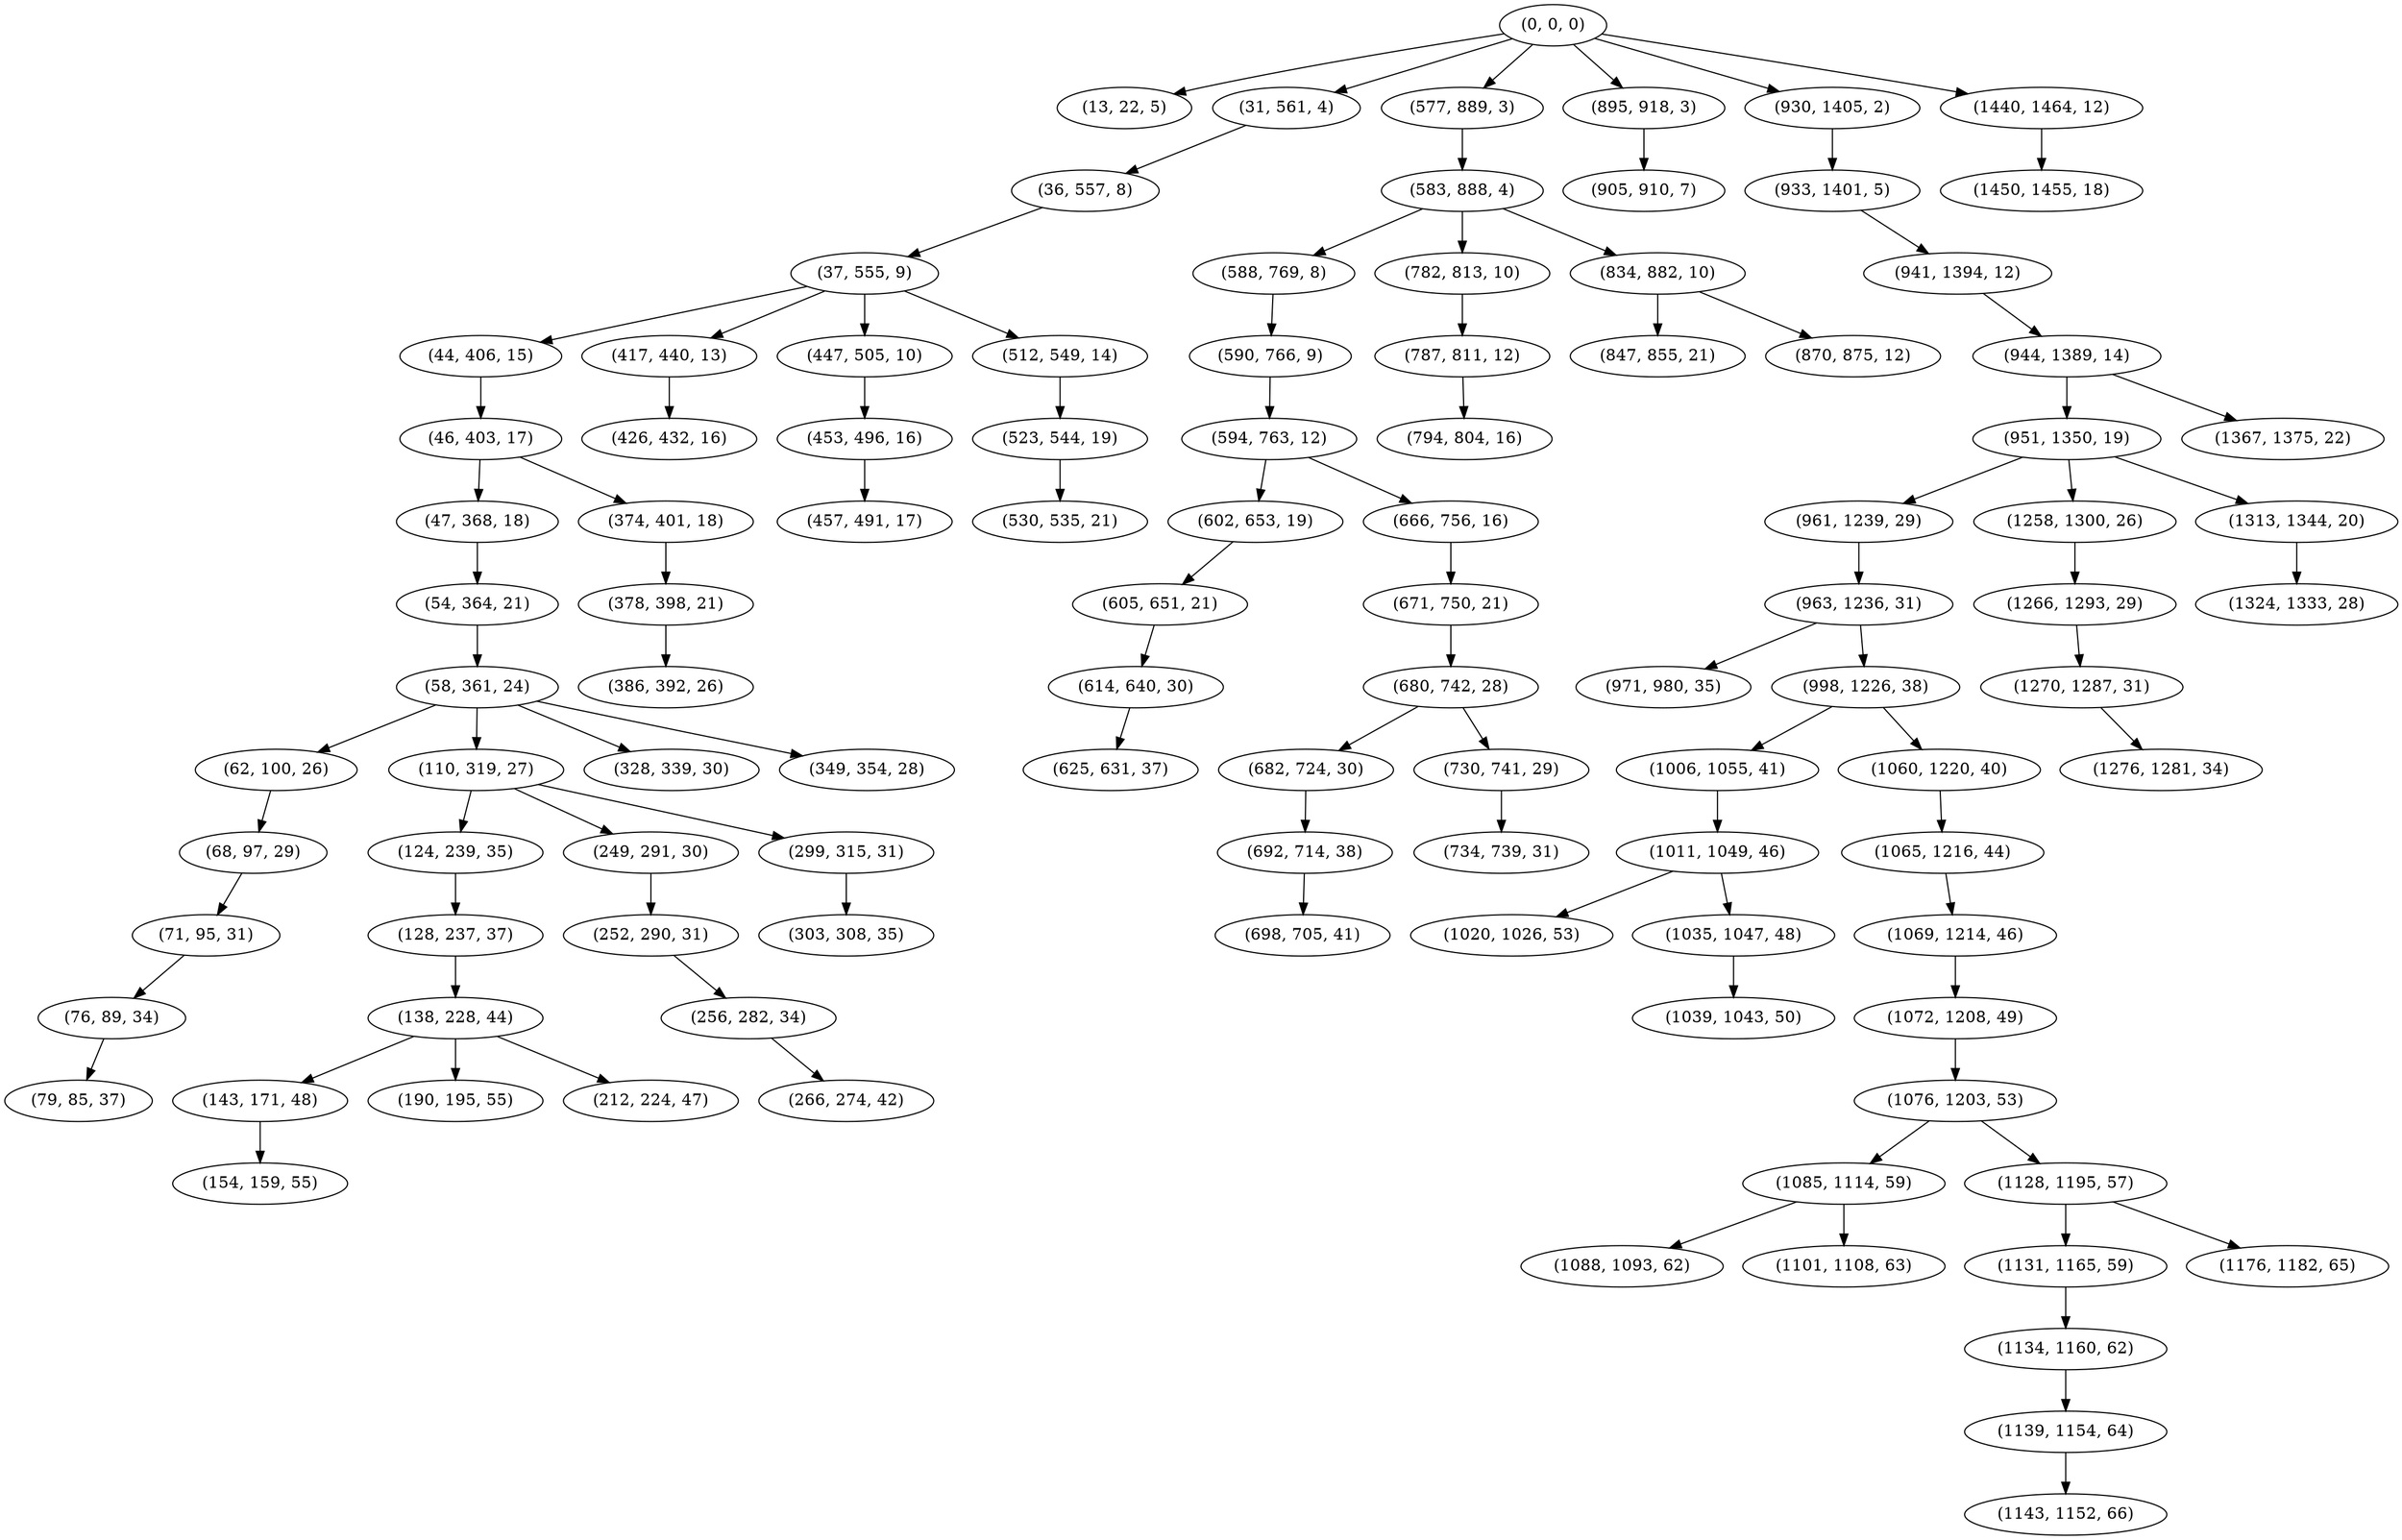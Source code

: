 digraph tree {
    "(0, 0, 0)";
    "(13, 22, 5)";
    "(31, 561, 4)";
    "(36, 557, 8)";
    "(37, 555, 9)";
    "(44, 406, 15)";
    "(46, 403, 17)";
    "(47, 368, 18)";
    "(54, 364, 21)";
    "(58, 361, 24)";
    "(62, 100, 26)";
    "(68, 97, 29)";
    "(71, 95, 31)";
    "(76, 89, 34)";
    "(79, 85, 37)";
    "(110, 319, 27)";
    "(124, 239, 35)";
    "(128, 237, 37)";
    "(138, 228, 44)";
    "(143, 171, 48)";
    "(154, 159, 55)";
    "(190, 195, 55)";
    "(212, 224, 47)";
    "(249, 291, 30)";
    "(252, 290, 31)";
    "(256, 282, 34)";
    "(266, 274, 42)";
    "(299, 315, 31)";
    "(303, 308, 35)";
    "(328, 339, 30)";
    "(349, 354, 28)";
    "(374, 401, 18)";
    "(378, 398, 21)";
    "(386, 392, 26)";
    "(417, 440, 13)";
    "(426, 432, 16)";
    "(447, 505, 10)";
    "(453, 496, 16)";
    "(457, 491, 17)";
    "(512, 549, 14)";
    "(523, 544, 19)";
    "(530, 535, 21)";
    "(577, 889, 3)";
    "(583, 888, 4)";
    "(588, 769, 8)";
    "(590, 766, 9)";
    "(594, 763, 12)";
    "(602, 653, 19)";
    "(605, 651, 21)";
    "(614, 640, 30)";
    "(625, 631, 37)";
    "(666, 756, 16)";
    "(671, 750, 21)";
    "(680, 742, 28)";
    "(682, 724, 30)";
    "(692, 714, 38)";
    "(698, 705, 41)";
    "(730, 741, 29)";
    "(734, 739, 31)";
    "(782, 813, 10)";
    "(787, 811, 12)";
    "(794, 804, 16)";
    "(834, 882, 10)";
    "(847, 855, 21)";
    "(870, 875, 12)";
    "(895, 918, 3)";
    "(905, 910, 7)";
    "(930, 1405, 2)";
    "(933, 1401, 5)";
    "(941, 1394, 12)";
    "(944, 1389, 14)";
    "(951, 1350, 19)";
    "(961, 1239, 29)";
    "(963, 1236, 31)";
    "(971, 980, 35)";
    "(998, 1226, 38)";
    "(1006, 1055, 41)";
    "(1011, 1049, 46)";
    "(1020, 1026, 53)";
    "(1035, 1047, 48)";
    "(1039, 1043, 50)";
    "(1060, 1220, 40)";
    "(1065, 1216, 44)";
    "(1069, 1214, 46)";
    "(1072, 1208, 49)";
    "(1076, 1203, 53)";
    "(1085, 1114, 59)";
    "(1088, 1093, 62)";
    "(1101, 1108, 63)";
    "(1128, 1195, 57)";
    "(1131, 1165, 59)";
    "(1134, 1160, 62)";
    "(1139, 1154, 64)";
    "(1143, 1152, 66)";
    "(1176, 1182, 65)";
    "(1258, 1300, 26)";
    "(1266, 1293, 29)";
    "(1270, 1287, 31)";
    "(1276, 1281, 34)";
    "(1313, 1344, 20)";
    "(1324, 1333, 28)";
    "(1367, 1375, 22)";
    "(1440, 1464, 12)";
    "(1450, 1455, 18)";
    "(0, 0, 0)" -> "(13, 22, 5)";
    "(0, 0, 0)" -> "(31, 561, 4)";
    "(0, 0, 0)" -> "(577, 889, 3)";
    "(0, 0, 0)" -> "(895, 918, 3)";
    "(0, 0, 0)" -> "(930, 1405, 2)";
    "(0, 0, 0)" -> "(1440, 1464, 12)";
    "(31, 561, 4)" -> "(36, 557, 8)";
    "(36, 557, 8)" -> "(37, 555, 9)";
    "(37, 555, 9)" -> "(44, 406, 15)";
    "(37, 555, 9)" -> "(417, 440, 13)";
    "(37, 555, 9)" -> "(447, 505, 10)";
    "(37, 555, 9)" -> "(512, 549, 14)";
    "(44, 406, 15)" -> "(46, 403, 17)";
    "(46, 403, 17)" -> "(47, 368, 18)";
    "(46, 403, 17)" -> "(374, 401, 18)";
    "(47, 368, 18)" -> "(54, 364, 21)";
    "(54, 364, 21)" -> "(58, 361, 24)";
    "(58, 361, 24)" -> "(62, 100, 26)";
    "(58, 361, 24)" -> "(110, 319, 27)";
    "(58, 361, 24)" -> "(328, 339, 30)";
    "(58, 361, 24)" -> "(349, 354, 28)";
    "(62, 100, 26)" -> "(68, 97, 29)";
    "(68, 97, 29)" -> "(71, 95, 31)";
    "(71, 95, 31)" -> "(76, 89, 34)";
    "(76, 89, 34)" -> "(79, 85, 37)";
    "(110, 319, 27)" -> "(124, 239, 35)";
    "(110, 319, 27)" -> "(249, 291, 30)";
    "(110, 319, 27)" -> "(299, 315, 31)";
    "(124, 239, 35)" -> "(128, 237, 37)";
    "(128, 237, 37)" -> "(138, 228, 44)";
    "(138, 228, 44)" -> "(143, 171, 48)";
    "(138, 228, 44)" -> "(190, 195, 55)";
    "(138, 228, 44)" -> "(212, 224, 47)";
    "(143, 171, 48)" -> "(154, 159, 55)";
    "(249, 291, 30)" -> "(252, 290, 31)";
    "(252, 290, 31)" -> "(256, 282, 34)";
    "(256, 282, 34)" -> "(266, 274, 42)";
    "(299, 315, 31)" -> "(303, 308, 35)";
    "(374, 401, 18)" -> "(378, 398, 21)";
    "(378, 398, 21)" -> "(386, 392, 26)";
    "(417, 440, 13)" -> "(426, 432, 16)";
    "(447, 505, 10)" -> "(453, 496, 16)";
    "(453, 496, 16)" -> "(457, 491, 17)";
    "(512, 549, 14)" -> "(523, 544, 19)";
    "(523, 544, 19)" -> "(530, 535, 21)";
    "(577, 889, 3)" -> "(583, 888, 4)";
    "(583, 888, 4)" -> "(588, 769, 8)";
    "(583, 888, 4)" -> "(782, 813, 10)";
    "(583, 888, 4)" -> "(834, 882, 10)";
    "(588, 769, 8)" -> "(590, 766, 9)";
    "(590, 766, 9)" -> "(594, 763, 12)";
    "(594, 763, 12)" -> "(602, 653, 19)";
    "(594, 763, 12)" -> "(666, 756, 16)";
    "(602, 653, 19)" -> "(605, 651, 21)";
    "(605, 651, 21)" -> "(614, 640, 30)";
    "(614, 640, 30)" -> "(625, 631, 37)";
    "(666, 756, 16)" -> "(671, 750, 21)";
    "(671, 750, 21)" -> "(680, 742, 28)";
    "(680, 742, 28)" -> "(682, 724, 30)";
    "(680, 742, 28)" -> "(730, 741, 29)";
    "(682, 724, 30)" -> "(692, 714, 38)";
    "(692, 714, 38)" -> "(698, 705, 41)";
    "(730, 741, 29)" -> "(734, 739, 31)";
    "(782, 813, 10)" -> "(787, 811, 12)";
    "(787, 811, 12)" -> "(794, 804, 16)";
    "(834, 882, 10)" -> "(847, 855, 21)";
    "(834, 882, 10)" -> "(870, 875, 12)";
    "(895, 918, 3)" -> "(905, 910, 7)";
    "(930, 1405, 2)" -> "(933, 1401, 5)";
    "(933, 1401, 5)" -> "(941, 1394, 12)";
    "(941, 1394, 12)" -> "(944, 1389, 14)";
    "(944, 1389, 14)" -> "(951, 1350, 19)";
    "(944, 1389, 14)" -> "(1367, 1375, 22)";
    "(951, 1350, 19)" -> "(961, 1239, 29)";
    "(951, 1350, 19)" -> "(1258, 1300, 26)";
    "(951, 1350, 19)" -> "(1313, 1344, 20)";
    "(961, 1239, 29)" -> "(963, 1236, 31)";
    "(963, 1236, 31)" -> "(971, 980, 35)";
    "(963, 1236, 31)" -> "(998, 1226, 38)";
    "(998, 1226, 38)" -> "(1006, 1055, 41)";
    "(998, 1226, 38)" -> "(1060, 1220, 40)";
    "(1006, 1055, 41)" -> "(1011, 1049, 46)";
    "(1011, 1049, 46)" -> "(1020, 1026, 53)";
    "(1011, 1049, 46)" -> "(1035, 1047, 48)";
    "(1035, 1047, 48)" -> "(1039, 1043, 50)";
    "(1060, 1220, 40)" -> "(1065, 1216, 44)";
    "(1065, 1216, 44)" -> "(1069, 1214, 46)";
    "(1069, 1214, 46)" -> "(1072, 1208, 49)";
    "(1072, 1208, 49)" -> "(1076, 1203, 53)";
    "(1076, 1203, 53)" -> "(1085, 1114, 59)";
    "(1076, 1203, 53)" -> "(1128, 1195, 57)";
    "(1085, 1114, 59)" -> "(1088, 1093, 62)";
    "(1085, 1114, 59)" -> "(1101, 1108, 63)";
    "(1128, 1195, 57)" -> "(1131, 1165, 59)";
    "(1128, 1195, 57)" -> "(1176, 1182, 65)";
    "(1131, 1165, 59)" -> "(1134, 1160, 62)";
    "(1134, 1160, 62)" -> "(1139, 1154, 64)";
    "(1139, 1154, 64)" -> "(1143, 1152, 66)";
    "(1258, 1300, 26)" -> "(1266, 1293, 29)";
    "(1266, 1293, 29)" -> "(1270, 1287, 31)";
    "(1270, 1287, 31)" -> "(1276, 1281, 34)";
    "(1313, 1344, 20)" -> "(1324, 1333, 28)";
    "(1440, 1464, 12)" -> "(1450, 1455, 18)";
}
